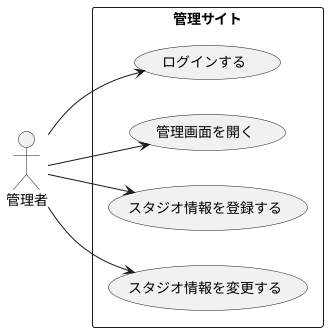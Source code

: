 @startuml Usecase

left to right direction

actor 管理者

rectangle 管理サイト {
    管理者 --> (ログインする)
    管理者 --> (管理画面を開く)
    管理者 --> (スタジオ情報を登録する)
    管理者 --> (スタジオ情報を変更する)
}

@enduml
